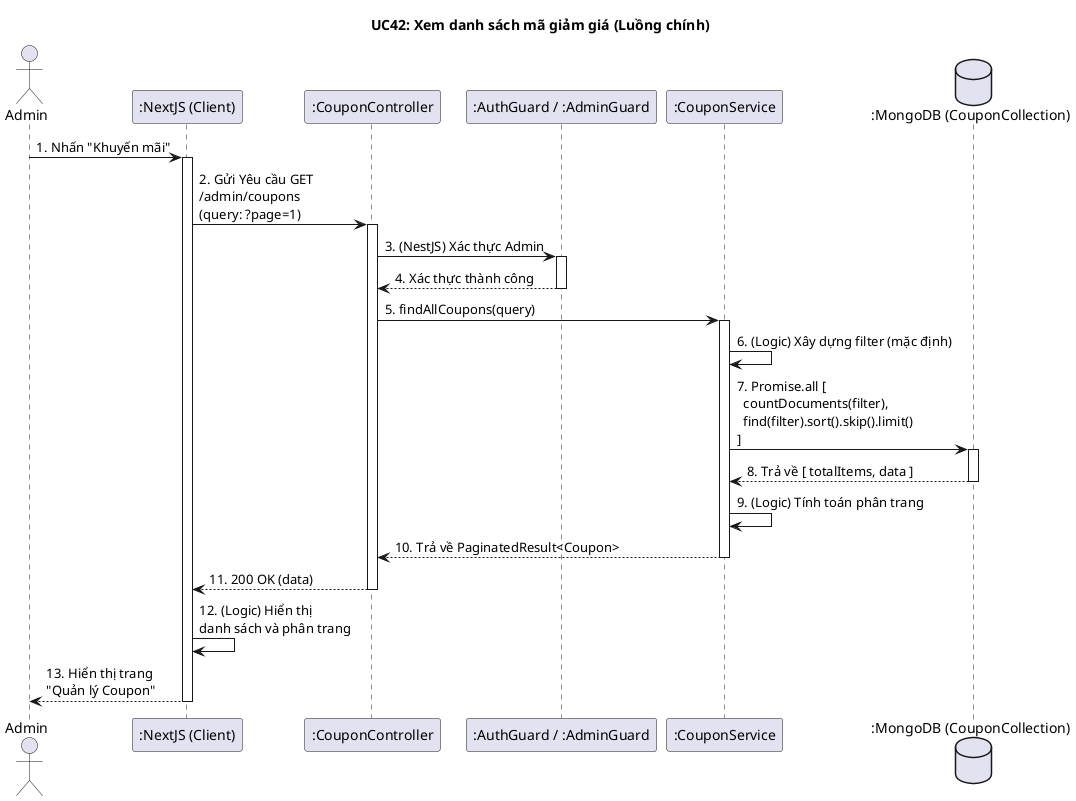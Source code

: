 @startuml
title UC42: Xem danh sách mã giảm giá (Luồng chính)

actor Admin
participant ":NextJS (Client)" as Client
participant ":CouponController" as Controller
participant ":AuthGuard / :AdminGuard" as Guards
participant ":CouponService" as Service
database ":MongoDB (CouponCollection)" as DB

Admin -> Client: 1. Nhấn "Khuyến mãi"
activate Client

Client -> Controller: 2. Gửi Yêu cầu GET \n/admin/coupons \n(query: ?page=1)
activate Controller

Controller -> Guards: 3. (NestJS) Xác thực Admin
activate Guards
Guards --> Controller: 4. Xác thực thành công
deactivate Guards

Controller -> Service: 5. findAllCoupons(query)
activate Service

Service -> Service: 6. (Logic) Xây dựng filter (mặc định)
Service -> DB: 7. Promise.all [ \n  countDocuments(filter), \n  find(filter).sort().skip().limit() \n]
activate DB
DB --> Service: 8. Trả về [ totalItems, data ]
deactivate DB

Service -> Service: 9. (Logic) Tính toán phân trang
Service --> Controller: 10. Trả về PaginatedResult<Coupon>
deactivate Service

Controller --> Client: 11. 200 OK (data)
deactivate Controller

Client -> Client: 12. (Logic) Hiển thị \ndanh sách và phân trang
Client --> Admin: 13. Hiển thị trang \n"Quản lý Coupon"
deactivate Client

@enduml